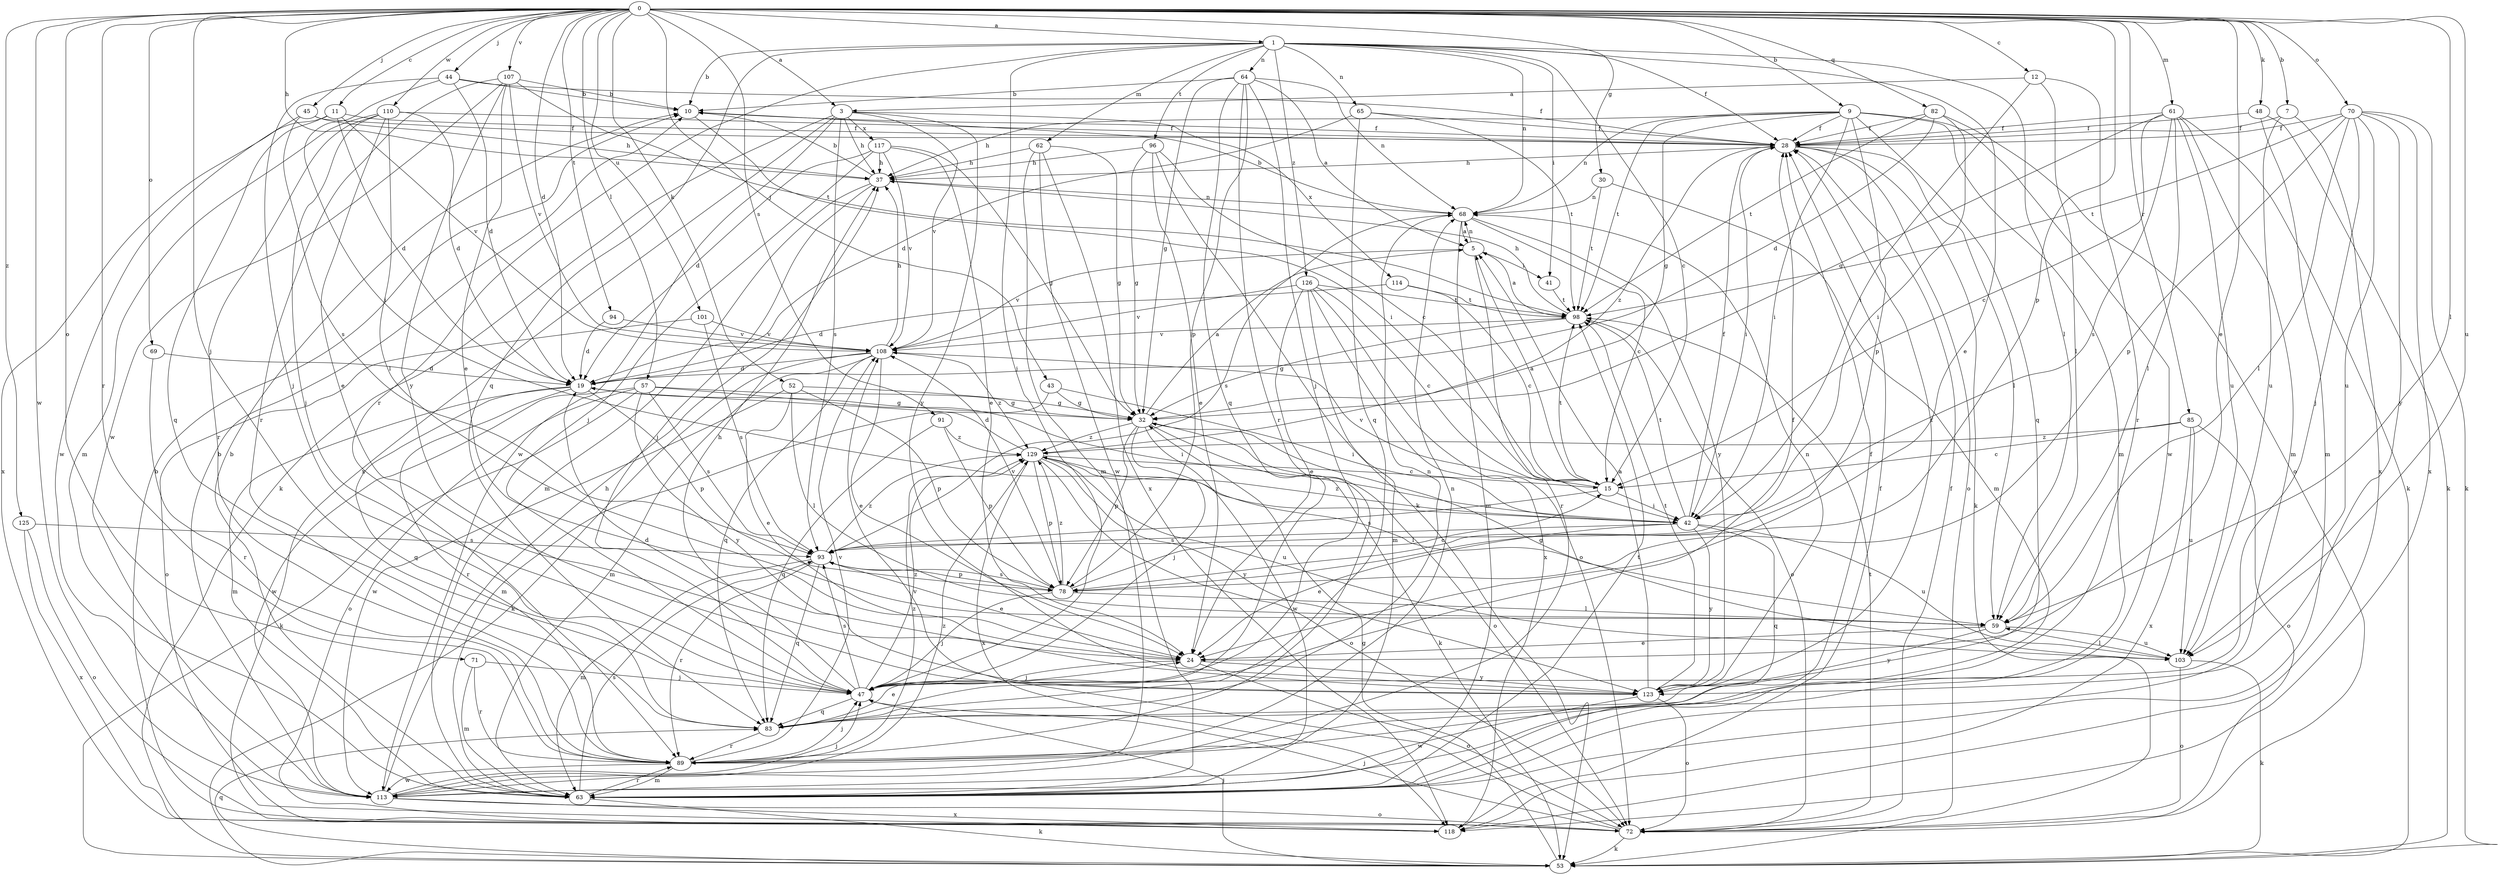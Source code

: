 strict digraph  {
0;
1;
3;
5;
7;
9;
10;
11;
12;
15;
19;
24;
28;
30;
32;
37;
41;
42;
43;
44;
45;
47;
48;
52;
53;
57;
59;
61;
62;
63;
64;
65;
68;
69;
70;
71;
72;
78;
82;
83;
85;
89;
91;
93;
94;
96;
98;
101;
103;
107;
108;
110;
113;
114;
117;
118;
123;
125;
126;
129;
0 -> 1  [label=a];
0 -> 3  [label=a];
0 -> 7  [label=b];
0 -> 9  [label=b];
0 -> 11  [label=c];
0 -> 12  [label=c];
0 -> 19  [label=d];
0 -> 24  [label=e];
0 -> 30  [label=g];
0 -> 37  [label=h];
0 -> 43  [label=j];
0 -> 44  [label=j];
0 -> 45  [label=j];
0 -> 47  [label=j];
0 -> 48  [label=k];
0 -> 52  [label=k];
0 -> 57  [label=l];
0 -> 59  [label=l];
0 -> 61  [label=m];
0 -> 69  [label=o];
0 -> 70  [label=o];
0 -> 71  [label=o];
0 -> 78  [label=p];
0 -> 82  [label=q];
0 -> 85  [label=r];
0 -> 89  [label=r];
0 -> 91  [label=s];
0 -> 94  [label=t];
0 -> 101  [label=u];
0 -> 103  [label=u];
0 -> 107  [label=v];
0 -> 110  [label=w];
0 -> 113  [label=w];
0 -> 125  [label=z];
1 -> 10  [label=b];
1 -> 15  [label=c];
1 -> 24  [label=e];
1 -> 28  [label=f];
1 -> 41  [label=i];
1 -> 47  [label=j];
1 -> 59  [label=l];
1 -> 62  [label=m];
1 -> 64  [label=n];
1 -> 65  [label=n];
1 -> 68  [label=n];
1 -> 83  [label=q];
1 -> 89  [label=r];
1 -> 96  [label=t];
1 -> 126  [label=z];
3 -> 37  [label=h];
3 -> 53  [label=k];
3 -> 93  [label=s];
3 -> 108  [label=v];
3 -> 113  [label=w];
3 -> 114  [label=x];
3 -> 117  [label=x];
3 -> 118  [label=x];
3 -> 123  [label=y];
5 -> 41  [label=i];
5 -> 68  [label=n];
5 -> 89  [label=r];
5 -> 108  [label=v];
7 -> 28  [label=f];
7 -> 103  [label=u];
7 -> 118  [label=x];
9 -> 28  [label=f];
9 -> 32  [label=g];
9 -> 37  [label=h];
9 -> 42  [label=i];
9 -> 63  [label=m];
9 -> 68  [label=n];
9 -> 78  [label=p];
9 -> 83  [label=q];
9 -> 98  [label=t];
9 -> 113  [label=w];
10 -> 28  [label=f];
10 -> 42  [label=i];
11 -> 19  [label=d];
11 -> 28  [label=f];
11 -> 83  [label=q];
11 -> 108  [label=v];
11 -> 118  [label=x];
12 -> 3  [label=a];
12 -> 42  [label=i];
12 -> 59  [label=l];
12 -> 89  [label=r];
15 -> 5  [label=a];
15 -> 42  [label=i];
15 -> 93  [label=s];
15 -> 98  [label=t];
15 -> 108  [label=v];
19 -> 32  [label=g];
19 -> 63  [label=m];
19 -> 78  [label=p];
19 -> 83  [label=q];
19 -> 89  [label=r];
24 -> 47  [label=j];
24 -> 72  [label=o];
24 -> 123  [label=y];
28 -> 37  [label=h];
28 -> 42  [label=i];
28 -> 53  [label=k];
28 -> 59  [label=l];
28 -> 72  [label=o];
28 -> 129  [label=z];
30 -> 63  [label=m];
30 -> 68  [label=n];
30 -> 98  [label=t];
32 -> 5  [label=a];
32 -> 47  [label=j];
32 -> 53  [label=k];
32 -> 72  [label=o];
32 -> 78  [label=p];
32 -> 113  [label=w];
32 -> 129  [label=z];
37 -> 10  [label=b];
37 -> 47  [label=j];
37 -> 63  [label=m];
37 -> 68  [label=n];
41 -> 98  [label=t];
42 -> 24  [label=e];
42 -> 28  [label=f];
42 -> 83  [label=q];
42 -> 93  [label=s];
42 -> 98  [label=t];
42 -> 103  [label=u];
42 -> 123  [label=y];
42 -> 129  [label=z];
43 -> 32  [label=g];
43 -> 42  [label=i];
43 -> 63  [label=m];
44 -> 10  [label=b];
44 -> 19  [label=d];
44 -> 28  [label=f];
44 -> 42  [label=i];
44 -> 47  [label=j];
45 -> 28  [label=f];
45 -> 37  [label=h];
45 -> 93  [label=s];
45 -> 113  [label=w];
47 -> 28  [label=f];
47 -> 37  [label=h];
47 -> 83  [label=q];
47 -> 93  [label=s];
47 -> 129  [label=z];
48 -> 28  [label=f];
48 -> 53  [label=k];
48 -> 63  [label=m];
52 -> 24  [label=e];
52 -> 32  [label=g];
52 -> 59  [label=l];
52 -> 78  [label=p];
52 -> 113  [label=w];
53 -> 32  [label=g];
53 -> 47  [label=j];
53 -> 83  [label=q];
57 -> 32  [label=g];
57 -> 42  [label=i];
57 -> 53  [label=k];
57 -> 72  [label=o];
57 -> 93  [label=s];
57 -> 113  [label=w];
57 -> 123  [label=y];
59 -> 24  [label=e];
59 -> 103  [label=u];
59 -> 123  [label=y];
61 -> 15  [label=c];
61 -> 28  [label=f];
61 -> 32  [label=g];
61 -> 53  [label=k];
61 -> 59  [label=l];
61 -> 63  [label=m];
61 -> 93  [label=s];
61 -> 103  [label=u];
62 -> 32  [label=g];
62 -> 37  [label=h];
62 -> 63  [label=m];
62 -> 113  [label=w];
62 -> 118  [label=x];
63 -> 10  [label=b];
63 -> 53  [label=k];
63 -> 89  [label=r];
63 -> 93  [label=s];
63 -> 98  [label=t];
64 -> 5  [label=a];
64 -> 10  [label=b];
64 -> 32  [label=g];
64 -> 47  [label=j];
64 -> 68  [label=n];
64 -> 78  [label=p];
64 -> 83  [label=q];
64 -> 89  [label=r];
65 -> 19  [label=d];
65 -> 28  [label=f];
65 -> 83  [label=q];
65 -> 98  [label=t];
68 -> 5  [label=a];
68 -> 10  [label=b];
68 -> 15  [label=c];
68 -> 63  [label=m];
68 -> 93  [label=s];
68 -> 123  [label=y];
69 -> 19  [label=d];
69 -> 89  [label=r];
70 -> 28  [label=f];
70 -> 47  [label=j];
70 -> 53  [label=k];
70 -> 59  [label=l];
70 -> 78  [label=p];
70 -> 98  [label=t];
70 -> 103  [label=u];
70 -> 118  [label=x];
70 -> 123  [label=y];
71 -> 47  [label=j];
71 -> 63  [label=m];
71 -> 89  [label=r];
72 -> 28  [label=f];
72 -> 47  [label=j];
72 -> 53  [label=k];
72 -> 98  [label=t];
72 -> 108  [label=v];
78 -> 15  [label=c];
78 -> 47  [label=j];
78 -> 59  [label=l];
78 -> 93  [label=s];
78 -> 108  [label=v];
78 -> 129  [label=z];
82 -> 19  [label=d];
82 -> 28  [label=f];
82 -> 42  [label=i];
82 -> 72  [label=o];
82 -> 98  [label=t];
83 -> 24  [label=e];
83 -> 68  [label=n];
83 -> 89  [label=r];
85 -> 15  [label=c];
85 -> 72  [label=o];
85 -> 103  [label=u];
85 -> 118  [label=x];
85 -> 129  [label=z];
89 -> 28  [label=f];
89 -> 47  [label=j];
89 -> 63  [label=m];
89 -> 68  [label=n];
89 -> 108  [label=v];
89 -> 113  [label=w];
89 -> 129  [label=z];
91 -> 78  [label=p];
91 -> 83  [label=q];
91 -> 129  [label=z];
93 -> 24  [label=e];
93 -> 63  [label=m];
93 -> 78  [label=p];
93 -> 83  [label=q];
93 -> 89  [label=r];
93 -> 129  [label=z];
94 -> 19  [label=d];
94 -> 108  [label=v];
96 -> 15  [label=c];
96 -> 24  [label=e];
96 -> 32  [label=g];
96 -> 37  [label=h];
96 -> 53  [label=k];
98 -> 5  [label=a];
98 -> 32  [label=g];
98 -> 37  [label=h];
98 -> 72  [label=o];
98 -> 108  [label=v];
101 -> 72  [label=o];
101 -> 93  [label=s];
101 -> 108  [label=v];
103 -> 32  [label=g];
103 -> 53  [label=k];
103 -> 59  [label=l];
103 -> 72  [label=o];
107 -> 10  [label=b];
107 -> 24  [label=e];
107 -> 89  [label=r];
107 -> 98  [label=t];
107 -> 108  [label=v];
107 -> 113  [label=w];
107 -> 123  [label=y];
108 -> 19  [label=d];
108 -> 24  [label=e];
108 -> 37  [label=h];
108 -> 53  [label=k];
108 -> 63  [label=m];
108 -> 83  [label=q];
108 -> 129  [label=z];
110 -> 19  [label=d];
110 -> 24  [label=e];
110 -> 28  [label=f];
110 -> 47  [label=j];
110 -> 59  [label=l];
110 -> 63  [label=m];
110 -> 89  [label=r];
113 -> 10  [label=b];
113 -> 37  [label=h];
113 -> 47  [label=j];
113 -> 72  [label=o];
113 -> 118  [label=x];
113 -> 129  [label=z];
114 -> 15  [label=c];
114 -> 19  [label=d];
114 -> 98  [label=t];
117 -> 19  [label=d];
117 -> 24  [label=e];
117 -> 32  [label=g];
117 -> 37  [label=h];
117 -> 47  [label=j];
117 -> 108  [label=v];
118 -> 10  [label=b];
118 -> 28  [label=f];
123 -> 5  [label=a];
123 -> 19  [label=d];
123 -> 28  [label=f];
123 -> 68  [label=n];
123 -> 72  [label=o];
123 -> 98  [label=t];
123 -> 113  [label=w];
125 -> 72  [label=o];
125 -> 93  [label=s];
125 -> 118  [label=x];
126 -> 15  [label=c];
126 -> 24  [label=e];
126 -> 63  [label=m];
126 -> 72  [label=o];
126 -> 98  [label=t];
126 -> 108  [label=v];
126 -> 118  [label=x];
129 -> 15  [label=c];
129 -> 19  [label=d];
129 -> 59  [label=l];
129 -> 72  [label=o];
129 -> 78  [label=p];
129 -> 103  [label=u];
129 -> 118  [label=x];
129 -> 123  [label=y];
}
